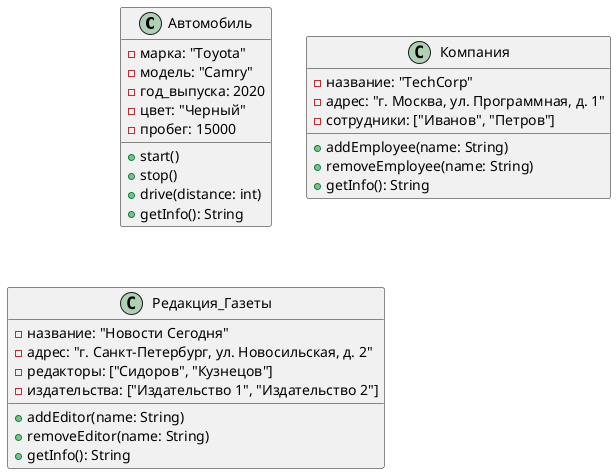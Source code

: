 @startuml
class Автомобиль {
    -марка: "Toyota"
    -модель: "Camry"
    -год_выпуска: 2020
    -цвет: "Черный"
    -пробег: 15000
    +start()
    +stop()
    +drive(distance: int)
    +getInfo(): String
}

class Компания {
    -название: "TechCorp"
    -адрес: "г. Москва, ул. Программная, д. 1"
    -сотрудники: ["Иванов", "Петров"]
    +addEmployee(name: String)
    +removeEmployee(name: String)
    +getInfo(): String
}

class Редакция_Газеты {
    -название: "Новости Сегодня"
    -адрес: "г. Санкт-Петербург, ул. Новосильская, д. 2"
    -редакторы: ["Сидоров", "Кузнецов"]
    -издательства: ["Издательство 1", "Издательство 2"]
    +addEditor(name: String)
    +removeEditor(name: String)
    +getInfo(): String
}
@enduml